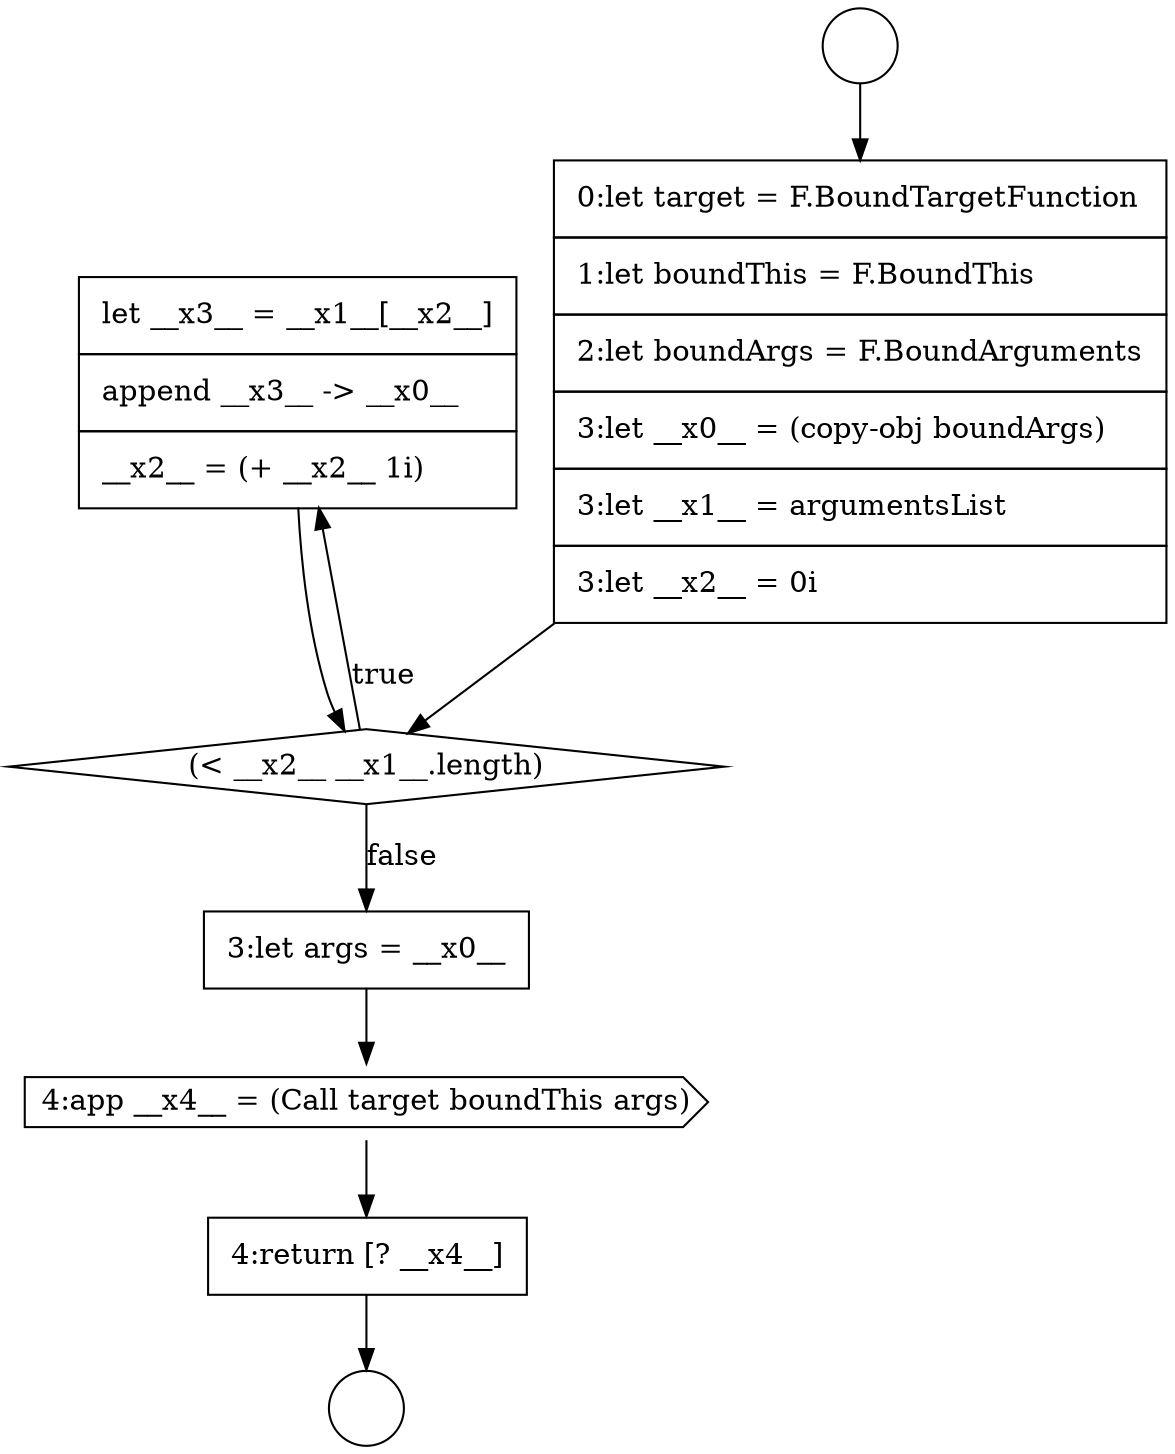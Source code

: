 digraph {
  node2540 [shape=none, margin=0, label=<<font color="black">
    <table border="0" cellborder="1" cellspacing="0" cellpadding="10">
      <tr><td align="left">let __x3__ = __x1__[__x2__]</td></tr>
      <tr><td align="left">append __x3__ -&gt; __x0__</td></tr>
      <tr><td align="left">__x2__ = (+ __x2__ 1i)</td></tr>
    </table>
  </font>> color="black" fillcolor="white" style=filled]
  node2541 [shape=none, margin=0, label=<<font color="black">
    <table border="0" cellborder="1" cellspacing="0" cellpadding="10">
      <tr><td align="left">3:let args = __x0__</td></tr>
    </table>
  </font>> color="black" fillcolor="white" style=filled]
  node2537 [shape=circle label=" " color="black" fillcolor="white" style=filled]
  node2536 [shape=circle label=" " color="black" fillcolor="white" style=filled]
  node2538 [shape=none, margin=0, label=<<font color="black">
    <table border="0" cellborder="1" cellspacing="0" cellpadding="10">
      <tr><td align="left">0:let target = F.BoundTargetFunction</td></tr>
      <tr><td align="left">1:let boundThis = F.BoundThis</td></tr>
      <tr><td align="left">2:let boundArgs = F.BoundArguments</td></tr>
      <tr><td align="left">3:let __x0__ = (copy-obj boundArgs)</td></tr>
      <tr><td align="left">3:let __x1__ = argumentsList</td></tr>
      <tr><td align="left">3:let __x2__ = 0i</td></tr>
    </table>
  </font>> color="black" fillcolor="white" style=filled]
  node2542 [shape=cds, label=<<font color="black">4:app __x4__ = (Call target boundThis args)</font>> color="black" fillcolor="white" style=filled]
  node2543 [shape=none, margin=0, label=<<font color="black">
    <table border="0" cellborder="1" cellspacing="0" cellpadding="10">
      <tr><td align="left">4:return [? __x4__]</td></tr>
    </table>
  </font>> color="black" fillcolor="white" style=filled]
  node2539 [shape=diamond, label=<<font color="black">(&lt; __x2__ __x1__.length)</font>> color="black" fillcolor="white" style=filled]
  node2538 -> node2539 [ color="black"]
  node2536 -> node2538 [ color="black"]
  node2540 -> node2539 [ color="black"]
  node2543 -> node2537 [ color="black"]
  node2542 -> node2543 [ color="black"]
  node2539 -> node2540 [label=<<font color="black">true</font>> color="black"]
  node2539 -> node2541 [label=<<font color="black">false</font>> color="black"]
  node2541 -> node2542 [ color="black"]
}
